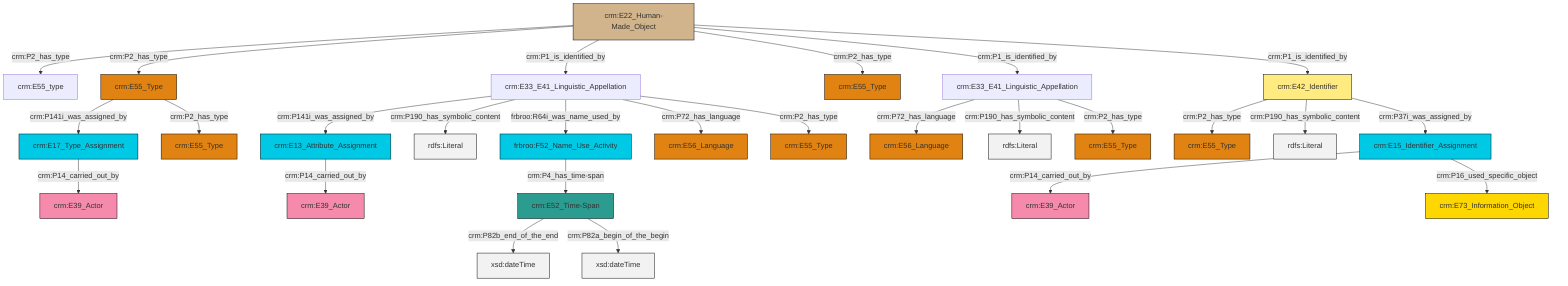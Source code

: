 graph TD
classDef Literal fill:#f2f2f2,stroke:#000000;
classDef CRM_Entity fill:#FFFFFF,stroke:#000000;
classDef Temporal_Entity fill:#00C9E6, stroke:#000000;
classDef Type fill:#E18312, stroke:#000000;
classDef Time-Span fill:#2C9C91, stroke:#000000;
classDef Appellation fill:#FFEB7F, stroke:#000000;
classDef Place fill:#008836, stroke:#000000;
classDef Persistent_Item fill:#B266B2, stroke:#000000;
classDef Conceptual_Object fill:#FFD700, stroke:#000000;
classDef Physical_Thing fill:#D2B48C, stroke:#000000;
classDef Actor fill:#f58aad, stroke:#000000;
classDef PC_Classes fill:#4ce600, stroke:#000000;
classDef Multi fill:#cccccc,stroke:#000000;

4["crm:E17_Type_Assignment"]:::Temporal_Entity -->|crm:P14_carried_out_by| 5["crm:E39_Actor"]:::Actor
10["crm:E15_Identifier_Assignment"]:::Temporal_Entity -->|crm:P14_carried_out_by| 11["crm:E39_Actor"]:::Actor
12["frbroo:F52_Name_Use_Activity"]:::Temporal_Entity -->|crm:P4_has_time-span| 6["crm:E52_Time-Span"]:::Time-Span
2["crm:E22_Human-Made_Object"]:::Physical_Thing -->|crm:P2_has_type| 13["crm:E55_type"]:::Default
14["crm:E33_E41_Linguistic_Appellation"]:::Default -->|crm:P72_has_language| 15["crm:E56_Language"]:::Type
0["crm:E55_Type"]:::Type -->|crm:P141i_was_assigned_by| 4["crm:E17_Type_Assignment"]:::Temporal_Entity
6["crm:E52_Time-Span"]:::Time-Span -->|crm:P82b_end_of_the_end| 16[xsd:dateTime]:::Literal
22["crm:E33_E41_Linguistic_Appellation"]:::Default -->|crm:P141i_was_assigned_by| 23["crm:E13_Attribute_Assignment"]:::Temporal_Entity
2["crm:E22_Human-Made_Object"]:::Physical_Thing -->|crm:P2_has_type| 0["crm:E55_Type"]:::Type
6["crm:E52_Time-Span"]:::Time-Span -->|crm:P82a_begin_of_the_begin| 29[xsd:dateTime]:::Literal
22["crm:E33_E41_Linguistic_Appellation"]:::Default -->|crm:P190_has_symbolic_content| 30[rdfs:Literal]:::Literal
10["crm:E15_Identifier_Assignment"]:::Temporal_Entity -->|crm:P16_used_specific_object| 31["crm:E73_Information_Object"]:::Conceptual_Object
33["crm:E42_Identifier"]:::Appellation -->|crm:P2_has_type| 34["crm:E55_Type"]:::Type
14["crm:E33_E41_Linguistic_Appellation"]:::Default -->|crm:P190_has_symbolic_content| 35[rdfs:Literal]:::Literal
33["crm:E42_Identifier"]:::Appellation -->|crm:P190_has_symbolic_content| 36[rdfs:Literal]:::Literal
33["crm:E42_Identifier"]:::Appellation -->|crm:P37i_was_assigned_by| 10["crm:E15_Identifier_Assignment"]:::Temporal_Entity
2["crm:E22_Human-Made_Object"]:::Physical_Thing -->|crm:P1_is_identified_by| 22["crm:E33_E41_Linguistic_Appellation"]:::Default
22["crm:E33_E41_Linguistic_Appellation"]:::Default -->|frbroo:R64i_was_name_used_by| 12["frbroo:F52_Name_Use_Activity"]:::Temporal_Entity
22["crm:E33_E41_Linguistic_Appellation"]:::Default -->|crm:P72_has_language| 24["crm:E56_Language"]:::Type
22["crm:E33_E41_Linguistic_Appellation"]:::Default -->|crm:P2_has_type| 39["crm:E55_Type"]:::Type
2["crm:E22_Human-Made_Object"]:::Physical_Thing -->|crm:P2_has_type| 17["crm:E55_Type"]:::Type
0["crm:E55_Type"]:::Type -->|crm:P2_has_type| 8["crm:E55_Type"]:::Type
2["crm:E22_Human-Made_Object"]:::Physical_Thing -->|crm:P1_is_identified_by| 14["crm:E33_E41_Linguistic_Appellation"]:::Default
2["crm:E22_Human-Made_Object"]:::Physical_Thing -->|crm:P1_is_identified_by| 33["crm:E42_Identifier"]:::Appellation
14["crm:E33_E41_Linguistic_Appellation"]:::Default -->|crm:P2_has_type| 44["crm:E55_Type"]:::Type
23["crm:E13_Attribute_Assignment"]:::Temporal_Entity -->|crm:P14_carried_out_by| 47["crm:E39_Actor"]:::Actor